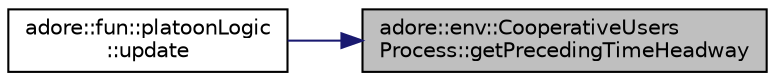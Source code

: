 digraph "adore::env::CooperativeUsersProcess::getPrecedingTimeHeadway"
{
 // LATEX_PDF_SIZE
  edge [fontname="Helvetica",fontsize="10",labelfontname="Helvetica",labelfontsize="10"];
  node [fontname="Helvetica",fontsize="10",shape=record];
  rankdir="RL";
  Node1 [label="adore::env::CooperativeUsers\lProcess::getPrecedingTimeHeadway",height=0.2,width=0.4,color="black", fillcolor="grey75", style="filled", fontcolor="black",tooltip=" "];
  Node1 -> Node2 [dir="back",color="midnightblue",fontsize="10",style="solid",fontname="Helvetica"];
  Node2 [label="adore::fun::platoonLogic\l::update",height=0.2,width=0.4,color="black", fillcolor="white", style="filled",URL="$classadore_1_1fun_1_1platoonLogic.html#a42e3faa41982b96187d9c16ce3fe3efc",tooltip=" "];
}
